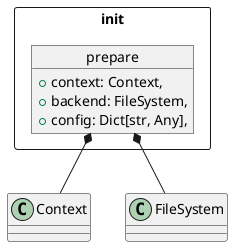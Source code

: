 @startuml
package init <<Rectangle>> {

    object prepare {
        +context: Context,
        +backend: FileSystem,
        +config: Dict[str, Any],

    }
}

prepare *-- Context
prepare *-- FileSystem
@enduml
